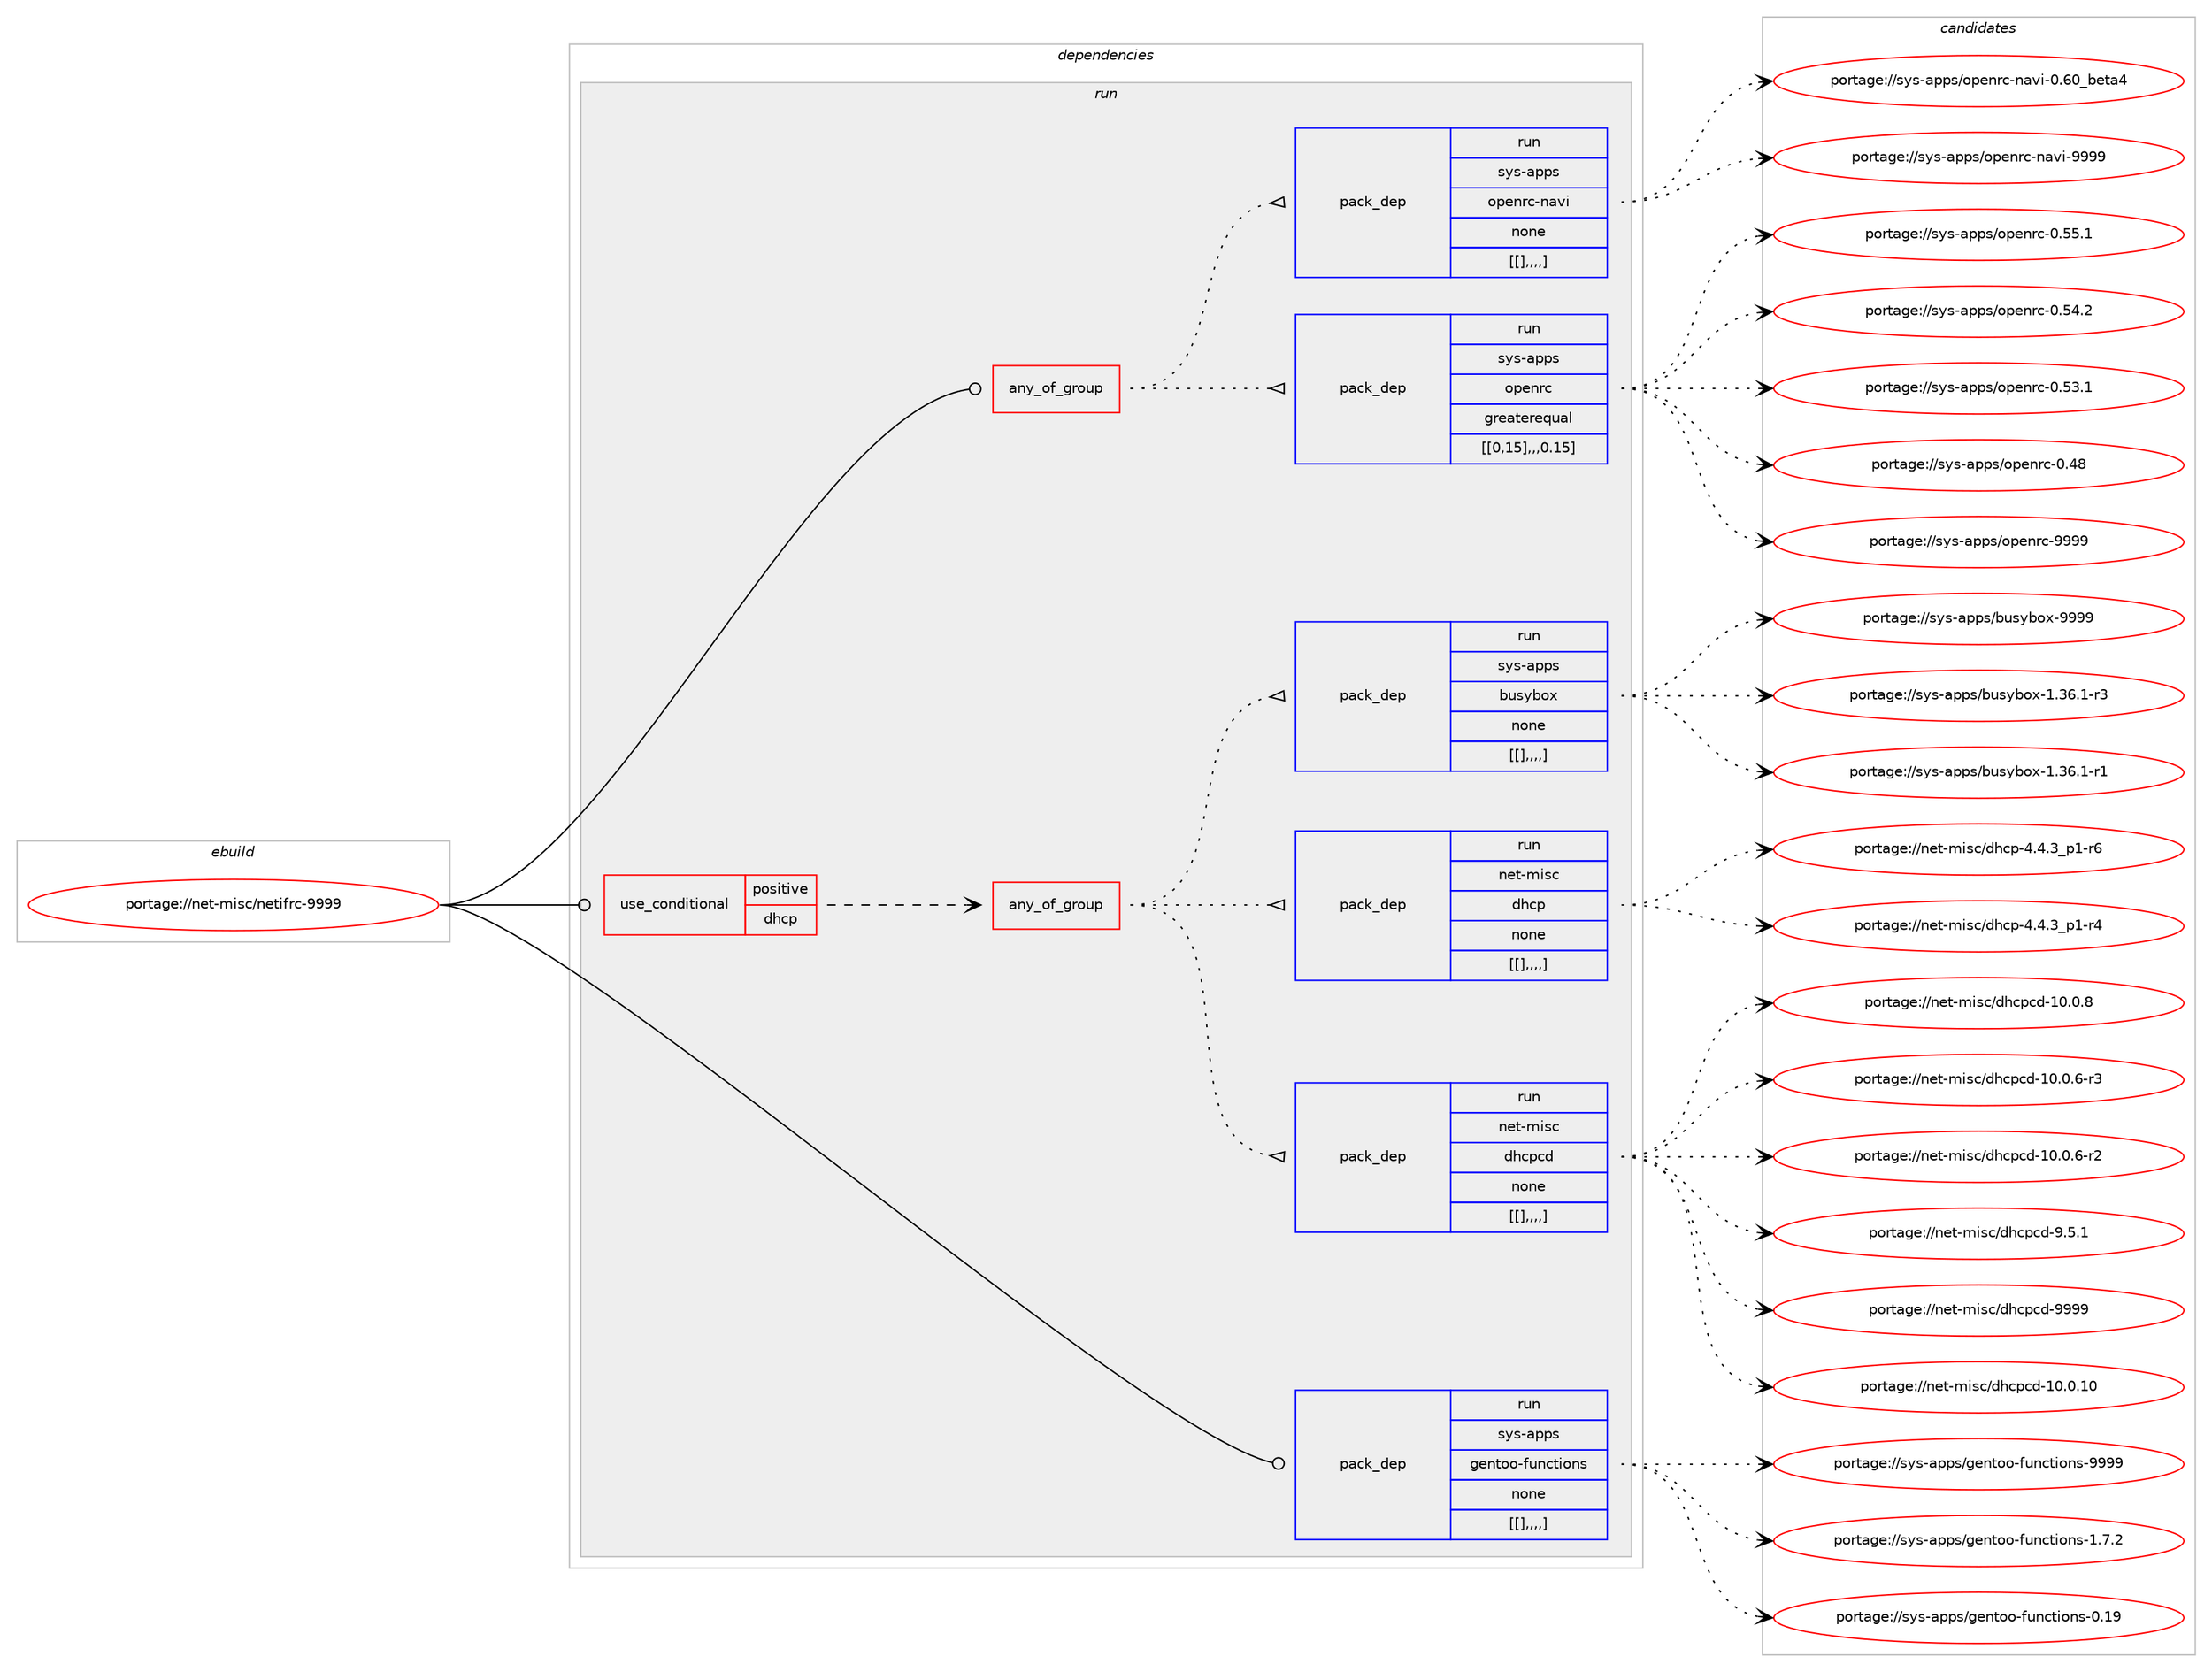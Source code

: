 digraph prolog {

# *************
# Graph options
# *************

newrank=true;
concentrate=true;
compound=true;
graph [rankdir=LR,fontname=Helvetica,fontsize=10,ranksep=1.5];#, ranksep=2.5, nodesep=0.2];
edge  [arrowhead=vee];
node  [fontname=Helvetica,fontsize=10];

# **********
# The ebuild
# **********

subgraph cluster_leftcol {
color=gray;
label=<<i>ebuild</i>>;
id [label="portage://net-misc/netifrc-9999", color=red, width=4, href="../net-misc/netifrc-9999.svg"];
}

# ****************
# The dependencies
# ****************

subgraph cluster_midcol {
color=gray;
label=<<i>dependencies</i>>;
subgraph cluster_compile {
fillcolor="#eeeeee";
style=filled;
label=<<i>compile</i>>;
}
subgraph cluster_compileandrun {
fillcolor="#eeeeee";
style=filled;
label=<<i>compile and run</i>>;
}
subgraph cluster_run {
fillcolor="#eeeeee";
style=filled;
label=<<i>run</i>>;
subgraph any4 {
dependency3979 [label=<<TABLE BORDER="0" CELLBORDER="1" CELLSPACING="0" CELLPADDING="4"><TR><TD CELLPADDING="10">any_of_group</TD></TR></TABLE>>, shape=none, color=red];subgraph pack2534 {
dependency3980 [label=<<TABLE BORDER="0" CELLBORDER="1" CELLSPACING="0" CELLPADDING="4" WIDTH="220"><TR><TD ROWSPAN="6" CELLPADDING="30">pack_dep</TD></TR><TR><TD WIDTH="110">run</TD></TR><TR><TD>sys-apps</TD></TR><TR><TD>openrc</TD></TR><TR><TD>greaterequal</TD></TR><TR><TD>[[0,15],,,0.15]</TD></TR></TABLE>>, shape=none, color=blue];
}
dependency3979:e -> dependency3980:w [weight=20,style="dotted",arrowhead="oinv"];
subgraph pack2535 {
dependency3981 [label=<<TABLE BORDER="0" CELLBORDER="1" CELLSPACING="0" CELLPADDING="4" WIDTH="220"><TR><TD ROWSPAN="6" CELLPADDING="30">pack_dep</TD></TR><TR><TD WIDTH="110">run</TD></TR><TR><TD>sys-apps</TD></TR><TR><TD>openrc-navi</TD></TR><TR><TD>none</TD></TR><TR><TD>[[],,,,]</TD></TR></TABLE>>, shape=none, color=blue];
}
dependency3979:e -> dependency3981:w [weight=20,style="dotted",arrowhead="oinv"];
}
id:e -> dependency3979:w [weight=20,style="solid",arrowhead="odot"];
subgraph cond1443 {
dependency3982 [label=<<TABLE BORDER="0" CELLBORDER="1" CELLSPACING="0" CELLPADDING="4"><TR><TD ROWSPAN="3" CELLPADDING="10">use_conditional</TD></TR><TR><TD>positive</TD></TR><TR><TD>dhcp</TD></TR></TABLE>>, shape=none, color=red];
subgraph any5 {
dependency3983 [label=<<TABLE BORDER="0" CELLBORDER="1" CELLSPACING="0" CELLPADDING="4"><TR><TD CELLPADDING="10">any_of_group</TD></TR></TABLE>>, shape=none, color=red];subgraph pack2536 {
dependency3984 [label=<<TABLE BORDER="0" CELLBORDER="1" CELLSPACING="0" CELLPADDING="4" WIDTH="220"><TR><TD ROWSPAN="6" CELLPADDING="30">pack_dep</TD></TR><TR><TD WIDTH="110">run</TD></TR><TR><TD>net-misc</TD></TR><TR><TD>dhcpcd</TD></TR><TR><TD>none</TD></TR><TR><TD>[[],,,,]</TD></TR></TABLE>>, shape=none, color=blue];
}
dependency3983:e -> dependency3984:w [weight=20,style="dotted",arrowhead="oinv"];
subgraph pack2537 {
dependency3985 [label=<<TABLE BORDER="0" CELLBORDER="1" CELLSPACING="0" CELLPADDING="4" WIDTH="220"><TR><TD ROWSPAN="6" CELLPADDING="30">pack_dep</TD></TR><TR><TD WIDTH="110">run</TD></TR><TR><TD>net-misc</TD></TR><TR><TD>dhcp</TD></TR><TR><TD>none</TD></TR><TR><TD>[[],,,,]</TD></TR></TABLE>>, shape=none, color=blue];
}
dependency3983:e -> dependency3985:w [weight=20,style="dotted",arrowhead="oinv"];
subgraph pack2538 {
dependency3986 [label=<<TABLE BORDER="0" CELLBORDER="1" CELLSPACING="0" CELLPADDING="4" WIDTH="220"><TR><TD ROWSPAN="6" CELLPADDING="30">pack_dep</TD></TR><TR><TD WIDTH="110">run</TD></TR><TR><TD>sys-apps</TD></TR><TR><TD>busybox</TD></TR><TR><TD>none</TD></TR><TR><TD>[[],,,,]</TD></TR></TABLE>>, shape=none, color=blue];
}
dependency3983:e -> dependency3986:w [weight=20,style="dotted",arrowhead="oinv"];
}
dependency3982:e -> dependency3983:w [weight=20,style="dashed",arrowhead="vee"];
}
id:e -> dependency3982:w [weight=20,style="solid",arrowhead="odot"];
subgraph pack2539 {
dependency3987 [label=<<TABLE BORDER="0" CELLBORDER="1" CELLSPACING="0" CELLPADDING="4" WIDTH="220"><TR><TD ROWSPAN="6" CELLPADDING="30">pack_dep</TD></TR><TR><TD WIDTH="110">run</TD></TR><TR><TD>sys-apps</TD></TR><TR><TD>gentoo-functions</TD></TR><TR><TD>none</TD></TR><TR><TD>[[],,,,]</TD></TR></TABLE>>, shape=none, color=blue];
}
id:e -> dependency3987:w [weight=20,style="solid",arrowhead="odot"];
}
}

# **************
# The candidates
# **************

subgraph cluster_choices {
rank=same;
color=gray;
label=<<i>candidates</i>>;

subgraph choice2534 {
color=black;
nodesep=1;
choice115121115459711211211547111112101110114994557575757 [label="portage://sys-apps/openrc-9999", color=red, width=4,href="../sys-apps/openrc-9999.svg"];
choice1151211154597112112115471111121011101149945484653534649 [label="portage://sys-apps/openrc-0.55.1", color=red, width=4,href="../sys-apps/openrc-0.55.1.svg"];
choice1151211154597112112115471111121011101149945484653524650 [label="portage://sys-apps/openrc-0.54.2", color=red, width=4,href="../sys-apps/openrc-0.54.2.svg"];
choice1151211154597112112115471111121011101149945484653514649 [label="portage://sys-apps/openrc-0.53.1", color=red, width=4,href="../sys-apps/openrc-0.53.1.svg"];
choice115121115459711211211547111112101110114994548465256 [label="portage://sys-apps/openrc-0.48", color=red, width=4,href="../sys-apps/openrc-0.48.svg"];
dependency3980:e -> choice115121115459711211211547111112101110114994557575757:w [style=dotted,weight="100"];
dependency3980:e -> choice1151211154597112112115471111121011101149945484653534649:w [style=dotted,weight="100"];
dependency3980:e -> choice1151211154597112112115471111121011101149945484653524650:w [style=dotted,weight="100"];
dependency3980:e -> choice1151211154597112112115471111121011101149945484653514649:w [style=dotted,weight="100"];
dependency3980:e -> choice115121115459711211211547111112101110114994548465256:w [style=dotted,weight="100"];
}
subgraph choice2535 {
color=black;
nodesep=1;
choice1151211154597112112115471111121011101149945110971181054557575757 [label="portage://sys-apps/openrc-navi-9999", color=red, width=4,href="../sys-apps/openrc-navi-9999.svg"];
choice115121115459711211211547111112101110114994511097118105454846544895981011169752 [label="portage://sys-apps/openrc-navi-0.60_beta4", color=red, width=4,href="../sys-apps/openrc-navi-0.60_beta4.svg"];
dependency3981:e -> choice1151211154597112112115471111121011101149945110971181054557575757:w [style=dotted,weight="100"];
dependency3981:e -> choice115121115459711211211547111112101110114994511097118105454846544895981011169752:w [style=dotted,weight="100"];
}
subgraph choice2536 {
color=black;
nodesep=1;
choice11010111645109105115994710010499112991004557575757 [label="portage://net-misc/dhcpcd-9999", color=red, width=4,href="../net-misc/dhcpcd-9999.svg"];
choice11010111645109105115994710010499112991004549484648464948 [label="portage://net-misc/dhcpcd-10.0.10", color=red, width=4,href="../net-misc/dhcpcd-10.0.10.svg"];
choice110101116451091051159947100104991129910045494846484656 [label="portage://net-misc/dhcpcd-10.0.8", color=red, width=4,href="../net-misc/dhcpcd-10.0.8.svg"];
choice1101011164510910511599471001049911299100454948464846544511451 [label="portage://net-misc/dhcpcd-10.0.6-r3", color=red, width=4,href="../net-misc/dhcpcd-10.0.6-r3.svg"];
choice1101011164510910511599471001049911299100454948464846544511450 [label="portage://net-misc/dhcpcd-10.0.6-r2", color=red, width=4,href="../net-misc/dhcpcd-10.0.6-r2.svg"];
choice1101011164510910511599471001049911299100455746534649 [label="portage://net-misc/dhcpcd-9.5.1", color=red, width=4,href="../net-misc/dhcpcd-9.5.1.svg"];
dependency3984:e -> choice11010111645109105115994710010499112991004557575757:w [style=dotted,weight="100"];
dependency3984:e -> choice11010111645109105115994710010499112991004549484648464948:w [style=dotted,weight="100"];
dependency3984:e -> choice110101116451091051159947100104991129910045494846484656:w [style=dotted,weight="100"];
dependency3984:e -> choice1101011164510910511599471001049911299100454948464846544511451:w [style=dotted,weight="100"];
dependency3984:e -> choice1101011164510910511599471001049911299100454948464846544511450:w [style=dotted,weight="100"];
dependency3984:e -> choice1101011164510910511599471001049911299100455746534649:w [style=dotted,weight="100"];
}
subgraph choice2537 {
color=black;
nodesep=1;
choice1101011164510910511599471001049911245524652465195112494511454 [label="portage://net-misc/dhcp-4.4.3_p1-r6", color=red, width=4,href="../net-misc/dhcp-4.4.3_p1-r6.svg"];
choice1101011164510910511599471001049911245524652465195112494511452 [label="portage://net-misc/dhcp-4.4.3_p1-r4", color=red, width=4,href="../net-misc/dhcp-4.4.3_p1-r4.svg"];
dependency3985:e -> choice1101011164510910511599471001049911245524652465195112494511454:w [style=dotted,weight="100"];
dependency3985:e -> choice1101011164510910511599471001049911245524652465195112494511452:w [style=dotted,weight="100"];
}
subgraph choice2538 {
color=black;
nodesep=1;
choice11512111545971121121154798117115121981111204557575757 [label="portage://sys-apps/busybox-9999", color=red, width=4,href="../sys-apps/busybox-9999.svg"];
choice1151211154597112112115479811711512198111120454946515446494511451 [label="portage://sys-apps/busybox-1.36.1-r3", color=red, width=4,href="../sys-apps/busybox-1.36.1-r3.svg"];
choice1151211154597112112115479811711512198111120454946515446494511449 [label="portage://sys-apps/busybox-1.36.1-r1", color=red, width=4,href="../sys-apps/busybox-1.36.1-r1.svg"];
dependency3986:e -> choice11512111545971121121154798117115121981111204557575757:w [style=dotted,weight="100"];
dependency3986:e -> choice1151211154597112112115479811711512198111120454946515446494511451:w [style=dotted,weight="100"];
dependency3986:e -> choice1151211154597112112115479811711512198111120454946515446494511449:w [style=dotted,weight="100"];
}
subgraph choice2539 {
color=black;
nodesep=1;
choice11512111545971121121154710310111011611111145102117110991161051111101154557575757 [label="portage://sys-apps/gentoo-functions-9999", color=red, width=4,href="../sys-apps/gentoo-functions-9999.svg"];
choice1151211154597112112115471031011101161111114510211711099116105111110115454946554650 [label="portage://sys-apps/gentoo-functions-1.7.2", color=red, width=4,href="../sys-apps/gentoo-functions-1.7.2.svg"];
choice11512111545971121121154710310111011611111145102117110991161051111101154548464957 [label="portage://sys-apps/gentoo-functions-0.19", color=red, width=4,href="../sys-apps/gentoo-functions-0.19.svg"];
dependency3987:e -> choice11512111545971121121154710310111011611111145102117110991161051111101154557575757:w [style=dotted,weight="100"];
dependency3987:e -> choice1151211154597112112115471031011101161111114510211711099116105111110115454946554650:w [style=dotted,weight="100"];
dependency3987:e -> choice11512111545971121121154710310111011611111145102117110991161051111101154548464957:w [style=dotted,weight="100"];
}
}

}
